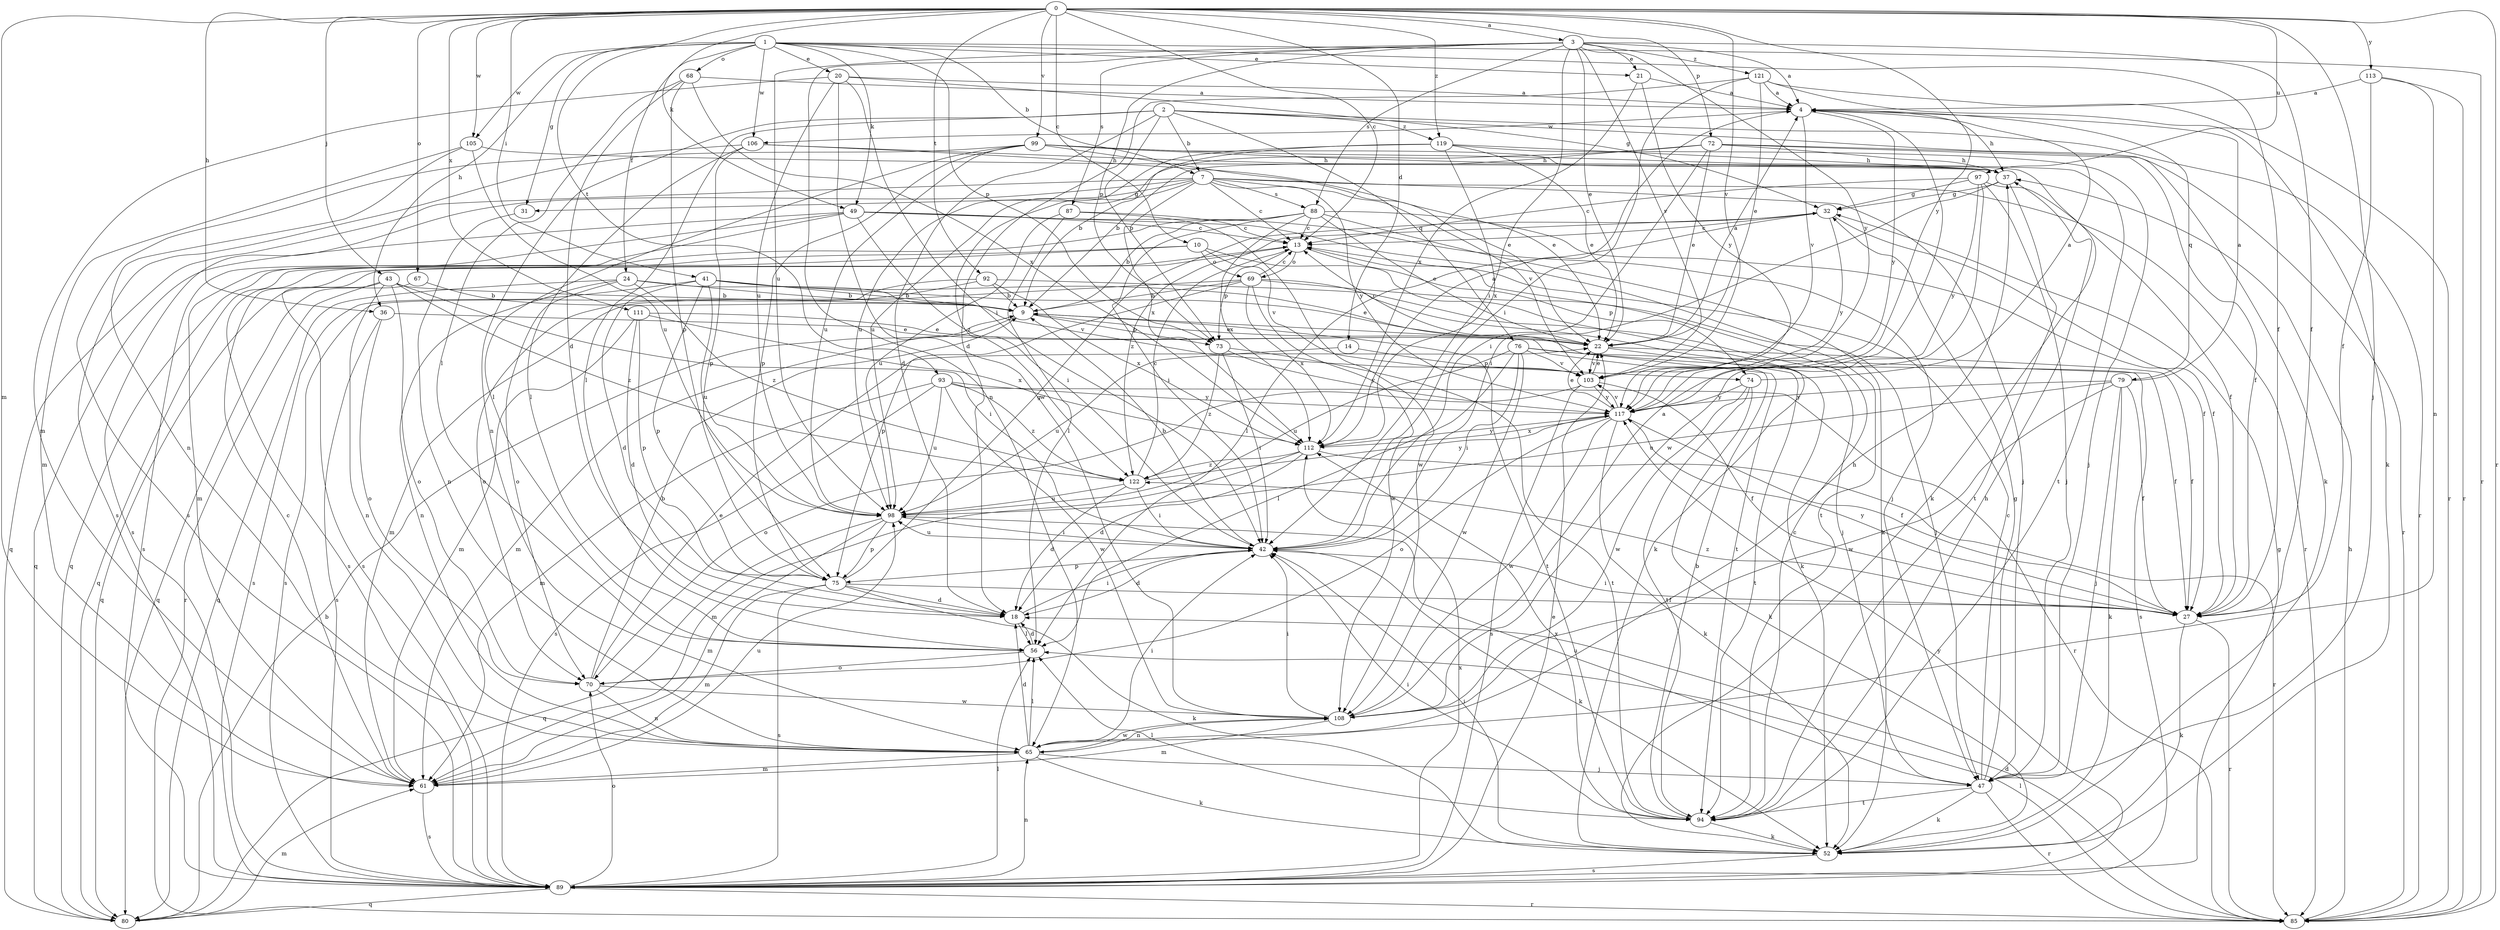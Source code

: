 strict digraph  {
0;
1;
2;
3;
4;
7;
9;
10;
13;
14;
18;
20;
21;
22;
24;
27;
31;
32;
36;
37;
41;
42;
43;
47;
49;
52;
56;
61;
65;
67;
68;
69;
70;
72;
73;
74;
75;
76;
79;
80;
85;
87;
88;
89;
92;
93;
94;
97;
98;
99;
103;
105;
106;
108;
111;
112;
113;
117;
119;
121;
122;
0 -> 3  [label=a];
0 -> 10  [label=c];
0 -> 13  [label=c];
0 -> 14  [label=d];
0 -> 36  [label=h];
0 -> 41  [label=i];
0 -> 43  [label=j];
0 -> 47  [label=j];
0 -> 49  [label=k];
0 -> 61  [label=m];
0 -> 67  [label=o];
0 -> 72  [label=p];
0 -> 85  [label=r];
0 -> 92  [label=t];
0 -> 93  [label=t];
0 -> 97  [label=u];
0 -> 99  [label=v];
0 -> 103  [label=v];
0 -> 105  [label=w];
0 -> 111  [label=x];
0 -> 113  [label=y];
0 -> 117  [label=y];
0 -> 119  [label=z];
1 -> 7  [label=b];
1 -> 20  [label=e];
1 -> 21  [label=e];
1 -> 24  [label=f];
1 -> 27  [label=f];
1 -> 31  [label=g];
1 -> 36  [label=h];
1 -> 49  [label=k];
1 -> 68  [label=o];
1 -> 73  [label=p];
1 -> 85  [label=r];
1 -> 105  [label=w];
1 -> 106  [label=w];
2 -> 7  [label=b];
2 -> 18  [label=d];
2 -> 52  [label=k];
2 -> 56  [label=l];
2 -> 65  [label=n];
2 -> 73  [label=p];
2 -> 76  [label=q];
2 -> 85  [label=r];
2 -> 119  [label=z];
3 -> 4  [label=a];
3 -> 21  [label=e];
3 -> 22  [label=e];
3 -> 27  [label=f];
3 -> 42  [label=i];
3 -> 65  [label=n];
3 -> 73  [label=p];
3 -> 87  [label=s];
3 -> 88  [label=s];
3 -> 98  [label=u];
3 -> 103  [label=v];
3 -> 117  [label=y];
3 -> 121  [label=z];
4 -> 37  [label=h];
4 -> 79  [label=q];
4 -> 103  [label=v];
4 -> 106  [label=w];
4 -> 117  [label=y];
7 -> 13  [label=c];
7 -> 31  [label=g];
7 -> 47  [label=j];
7 -> 80  [label=q];
7 -> 85  [label=r];
7 -> 88  [label=s];
7 -> 89  [label=s];
7 -> 103  [label=v];
7 -> 112  [label=x];
7 -> 117  [label=y];
7 -> 122  [label=z];
9 -> 22  [label=e];
9 -> 61  [label=m];
9 -> 73  [label=p];
9 -> 94  [label=t];
10 -> 52  [label=k];
10 -> 69  [label=o];
10 -> 80  [label=q];
10 -> 89  [label=s];
10 -> 103  [label=v];
13 -> 69  [label=o];
13 -> 73  [label=p];
13 -> 74  [label=p];
13 -> 89  [label=s];
14 -> 74  [label=p];
14 -> 98  [label=u];
18 -> 42  [label=i];
18 -> 56  [label=l];
20 -> 4  [label=a];
20 -> 32  [label=g];
20 -> 42  [label=i];
20 -> 61  [label=m];
20 -> 98  [label=u];
20 -> 108  [label=w];
21 -> 4  [label=a];
21 -> 112  [label=x];
21 -> 117  [label=y];
22 -> 4  [label=a];
22 -> 13  [label=c];
22 -> 27  [label=f];
22 -> 94  [label=t];
22 -> 103  [label=v];
24 -> 9  [label=b];
24 -> 65  [label=n];
24 -> 70  [label=o];
24 -> 80  [label=q];
24 -> 103  [label=v];
24 -> 122  [label=z];
27 -> 42  [label=i];
27 -> 52  [label=k];
27 -> 85  [label=r];
27 -> 117  [label=y];
27 -> 122  [label=z];
31 -> 65  [label=n];
32 -> 13  [label=c];
32 -> 27  [label=f];
32 -> 56  [label=l];
32 -> 117  [label=y];
32 -> 122  [label=z];
36 -> 22  [label=e];
36 -> 70  [label=o];
36 -> 89  [label=s];
37 -> 32  [label=g];
37 -> 42  [label=i];
37 -> 94  [label=t];
41 -> 9  [label=b];
41 -> 18  [label=d];
41 -> 22  [label=e];
41 -> 75  [label=p];
41 -> 89  [label=s];
41 -> 94  [label=t];
41 -> 98  [label=u];
42 -> 9  [label=b];
42 -> 18  [label=d];
42 -> 52  [label=k];
42 -> 75  [label=p];
42 -> 98  [label=u];
43 -> 9  [label=b];
43 -> 42  [label=i];
43 -> 65  [label=n];
43 -> 70  [label=o];
43 -> 80  [label=q];
43 -> 85  [label=r];
43 -> 122  [label=z];
47 -> 13  [label=c];
47 -> 32  [label=g];
47 -> 52  [label=k];
47 -> 85  [label=r];
47 -> 94  [label=t];
47 -> 98  [label=u];
49 -> 13  [label=c];
49 -> 42  [label=i];
49 -> 47  [label=j];
49 -> 61  [label=m];
49 -> 80  [label=q];
49 -> 89  [label=s];
49 -> 94  [label=t];
52 -> 42  [label=i];
52 -> 89  [label=s];
56 -> 18  [label=d];
56 -> 70  [label=o];
61 -> 13  [label=c];
61 -> 89  [label=s];
61 -> 98  [label=u];
65 -> 18  [label=d];
65 -> 37  [label=h];
65 -> 42  [label=i];
65 -> 47  [label=j];
65 -> 52  [label=k];
65 -> 56  [label=l];
65 -> 61  [label=m];
65 -> 108  [label=w];
67 -> 9  [label=b];
67 -> 80  [label=q];
68 -> 4  [label=a];
68 -> 18  [label=d];
68 -> 56  [label=l];
68 -> 75  [label=p];
68 -> 112  [label=x];
69 -> 9  [label=b];
69 -> 13  [label=c];
69 -> 47  [label=j];
69 -> 52  [label=k];
69 -> 61  [label=m];
69 -> 75  [label=p];
69 -> 108  [label=w];
69 -> 112  [label=x];
70 -> 9  [label=b];
70 -> 22  [label=e];
70 -> 65  [label=n];
70 -> 108  [label=w];
72 -> 9  [label=b];
72 -> 22  [label=e];
72 -> 27  [label=f];
72 -> 37  [label=h];
72 -> 42  [label=i];
72 -> 85  [label=r];
72 -> 98  [label=u];
73 -> 42  [label=i];
73 -> 94  [label=t];
73 -> 117  [label=y];
73 -> 122  [label=z];
74 -> 4  [label=a];
74 -> 52  [label=k];
74 -> 94  [label=t];
74 -> 108  [label=w];
74 -> 117  [label=y];
75 -> 18  [label=d];
75 -> 27  [label=f];
75 -> 32  [label=g];
75 -> 52  [label=k];
75 -> 61  [label=m];
75 -> 89  [label=s];
76 -> 27  [label=f];
76 -> 42  [label=i];
76 -> 56  [label=l];
76 -> 89  [label=s];
76 -> 98  [label=u];
76 -> 103  [label=v];
76 -> 108  [label=w];
79 -> 4  [label=a];
79 -> 27  [label=f];
79 -> 47  [label=j];
79 -> 52  [label=k];
79 -> 98  [label=u];
79 -> 108  [label=w];
79 -> 117  [label=y];
80 -> 9  [label=b];
80 -> 61  [label=m];
85 -> 18  [label=d];
85 -> 37  [label=h];
85 -> 56  [label=l];
87 -> 13  [label=c];
87 -> 56  [label=l];
87 -> 98  [label=u];
87 -> 108  [label=w];
88 -> 9  [label=b];
88 -> 13  [label=c];
88 -> 22  [label=e];
88 -> 27  [label=f];
88 -> 42  [label=i];
88 -> 52  [label=k];
88 -> 80  [label=q];
88 -> 112  [label=x];
89 -> 22  [label=e];
89 -> 32  [label=g];
89 -> 56  [label=l];
89 -> 65  [label=n];
89 -> 70  [label=o];
89 -> 80  [label=q];
89 -> 85  [label=r];
89 -> 112  [label=x];
89 -> 117  [label=y];
92 -> 9  [label=b];
92 -> 47  [label=j];
92 -> 70  [label=o];
92 -> 89  [label=s];
92 -> 112  [label=x];
93 -> 61  [label=m];
93 -> 85  [label=r];
93 -> 89  [label=s];
93 -> 98  [label=u];
93 -> 108  [label=w];
93 -> 117  [label=y];
93 -> 122  [label=z];
94 -> 9  [label=b];
94 -> 13  [label=c];
94 -> 37  [label=h];
94 -> 42  [label=i];
94 -> 52  [label=k];
94 -> 56  [label=l];
94 -> 112  [label=x];
97 -> 13  [label=c];
97 -> 27  [label=f];
97 -> 32  [label=g];
97 -> 47  [label=j];
97 -> 108  [label=w];
97 -> 117  [label=y];
98 -> 42  [label=i];
98 -> 61  [label=m];
98 -> 75  [label=p];
98 -> 80  [label=q];
99 -> 22  [label=e];
99 -> 37  [label=h];
99 -> 52  [label=k];
99 -> 56  [label=l];
99 -> 75  [label=p];
99 -> 89  [label=s];
99 -> 94  [label=t];
99 -> 98  [label=u];
103 -> 22  [label=e];
103 -> 27  [label=f];
103 -> 70  [label=o];
103 -> 89  [label=s];
103 -> 117  [label=y];
105 -> 37  [label=h];
105 -> 61  [label=m];
105 -> 65  [label=n];
105 -> 98  [label=u];
106 -> 22  [label=e];
106 -> 37  [label=h];
106 -> 56  [label=l];
106 -> 75  [label=p];
106 -> 89  [label=s];
108 -> 4  [label=a];
108 -> 42  [label=i];
108 -> 61  [label=m];
108 -> 65  [label=n];
111 -> 18  [label=d];
111 -> 22  [label=e];
111 -> 61  [label=m];
111 -> 75  [label=p];
111 -> 112  [label=x];
112 -> 4  [label=a];
112 -> 18  [label=d];
112 -> 61  [label=m];
112 -> 85  [label=r];
112 -> 117  [label=y];
112 -> 122  [label=z];
113 -> 4  [label=a];
113 -> 27  [label=f];
113 -> 65  [label=n];
113 -> 85  [label=r];
117 -> 22  [label=e];
117 -> 27  [label=f];
117 -> 52  [label=k];
117 -> 70  [label=o];
117 -> 103  [label=v];
117 -> 108  [label=w];
117 -> 112  [label=x];
119 -> 9  [label=b];
119 -> 22  [label=e];
119 -> 37  [label=h];
119 -> 47  [label=j];
119 -> 98  [label=u];
119 -> 112  [label=x];
121 -> 4  [label=a];
121 -> 18  [label=d];
121 -> 22  [label=e];
121 -> 42  [label=i];
121 -> 52  [label=k];
121 -> 85  [label=r];
122 -> 13  [label=c];
122 -> 18  [label=d];
122 -> 42  [label=i];
122 -> 98  [label=u];
122 -> 117  [label=y];
}
